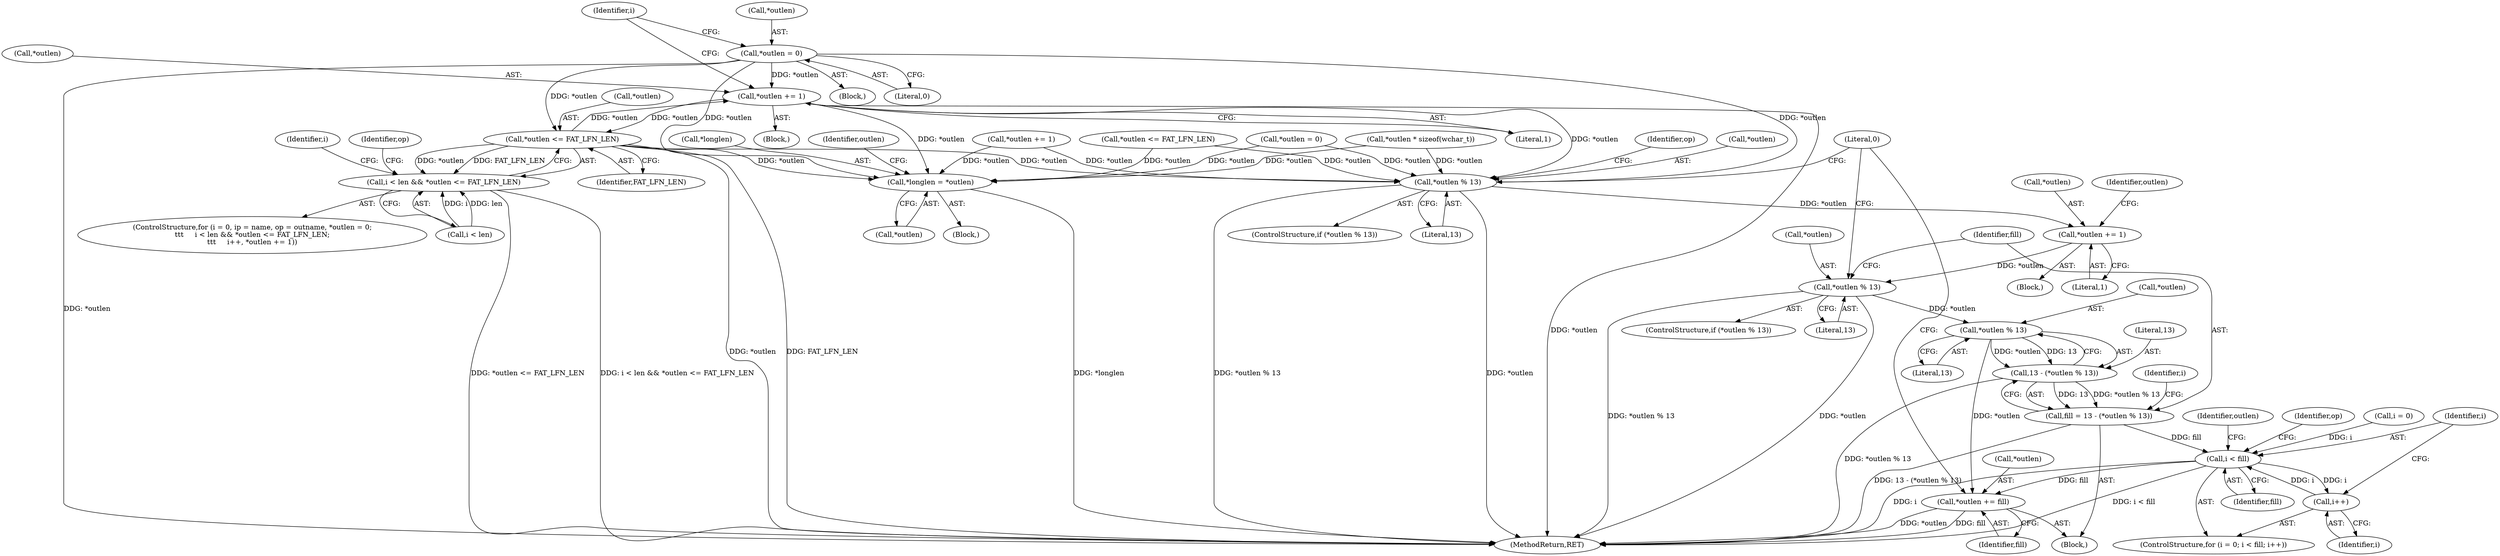digraph "0_linux_0720a06a7518c9d0c0125bd5d1f3b6264c55c3dd_0@pointer" {
"1000370" [label="(Call,*outlen += 1)"];
"1000355" [label="(Call,*outlen = 0)"];
"1000363" [label="(Call,*outlen <= FAT_LFN_LEN)"];
"1000370" [label="(Call,*outlen += 1)"];
"1000359" [label="(Call,i < len && *outlen <= FAT_LFN_LEN)"];
"1000394" [label="(Call,*longlen = *outlen)"];
"1000400" [label="(Call,*outlen % 13)"];
"1000415" [label="(Call,*outlen += 1)"];
"1000420" [label="(Call,*outlen % 13)"];
"1000429" [label="(Call,*outlen % 13)"];
"1000427" [label="(Call,13 - (*outlen % 13))"];
"1000425" [label="(Call,fill = 13 - (*outlen % 13))"];
"1000437" [label="(Call,i < fill)"];
"1000440" [label="(Call,i++)"];
"1000453" [label="(Call,*outlen += fill)"];
"1000361" [label="(Identifier,i)"];
"1000400" [label="(Call,*outlen % 13)"];
"1000438" [label="(Identifier,i)"];
"1000440" [label="(Call,i++)"];
"1000378" [label="(Identifier,op)"];
"1000156" [label="(Call,*outlen * sizeof(wchar_t))"];
"1000359" [label="(Call,i < len && *outlen <= FAT_LFN_LEN)"];
"1000455" [label="(Identifier,outlen)"];
"1000366" [label="(Identifier,FAT_LFN_LEN)"];
"1000454" [label="(Call,*outlen)"];
"1000420" [label="(Call,*outlen % 13)"];
"1000389" [label="(Identifier,i)"];
"1000367" [label="(Block,)"];
"1000416" [label="(Call,*outlen)"];
"1000435" [label="(Identifier,i)"];
"1000342" [label="(ControlStructure,for (i = 0, ip = name, op = outname, *outlen = 0;\n\t\t\t     i < len && *outlen <= FAT_LFN_LEN;\n\t\t\t     i++, *outlen += 1))"];
"1000458" [label="(Literal,0)"];
"1000399" [label="(ControlStructure,if (*outlen % 13))"];
"1000424" [label="(Block,)"];
"1000433" [label="(ControlStructure,for (i = 0; i < fill; i++))"];
"1000429" [label="(Call,*outlen % 13)"];
"1000439" [label="(Identifier,fill)"];
"1000191" [label="(Call,*outlen += 1)"];
"1000453" [label="(Call,*outlen += fill)"];
"1000187" [label="(Call,*outlen <= FAT_LFN_LEN)"];
"1000441" [label="(Identifier,i)"];
"1000408" [label="(Identifier,op)"];
"1000418" [label="(Literal,1)"];
"1000395" [label="(Call,*longlen)"];
"1000415" [label="(Call,*outlen += 1)"];
"1000419" [label="(ControlStructure,if (*outlen % 13))"];
"1000397" [label="(Call,*outlen)"];
"1000364" [label="(Call,*outlen)"];
"1000402" [label="(Identifier,outlen)"];
"1000428" [label="(Literal,13)"];
"1000363" [label="(Call,*outlen <= FAT_LFN_LEN)"];
"1000370" [label="(Call,*outlen += 1)"];
"1000351" [label="(Block,)"];
"1000356" [label="(Call,*outlen)"];
"1000358" [label="(Literal,0)"];
"1000432" [label="(Literal,13)"];
"1000425" [label="(Call,fill = 13 - (*outlen % 13))"];
"1000446" [label="(Identifier,op)"];
"1000373" [label="(Literal,1)"];
"1000371" [label="(Call,*outlen)"];
"1000437" [label="(Call,i < fill)"];
"1000423" [label="(Literal,13)"];
"1000456" [label="(Identifier,fill)"];
"1000109" [label="(Block,)"];
"1000430" [label="(Call,*outlen)"];
"1000421" [label="(Call,*outlen)"];
"1000434" [label="(Call,i = 0)"];
"1000360" [label="(Call,i < len)"];
"1000401" [label="(Call,*outlen)"];
"1000355" [label="(Call,*outlen = 0)"];
"1000422" [label="(Identifier,outlen)"];
"1000426" [label="(Identifier,fill)"];
"1000394" [label="(Call,*longlen = *outlen)"];
"1000179" [label="(Call,*outlen = 0)"];
"1000404" [label="(Block,)"];
"1000427" [label="(Call,13 - (*outlen % 13))"];
"1000459" [label="(MethodReturn,RET)"];
"1000403" [label="(Literal,13)"];
"1000370" -> "1000367"  [label="AST: "];
"1000370" -> "1000373"  [label="CFG: "];
"1000371" -> "1000370"  [label="AST: "];
"1000373" -> "1000370"  [label="AST: "];
"1000361" -> "1000370"  [label="CFG: "];
"1000370" -> "1000459"  [label="DDG: *outlen"];
"1000370" -> "1000363"  [label="DDG: *outlen"];
"1000355" -> "1000370"  [label="DDG: *outlen"];
"1000363" -> "1000370"  [label="DDG: *outlen"];
"1000370" -> "1000394"  [label="DDG: *outlen"];
"1000370" -> "1000400"  [label="DDG: *outlen"];
"1000355" -> "1000351"  [label="AST: "];
"1000355" -> "1000358"  [label="CFG: "];
"1000356" -> "1000355"  [label="AST: "];
"1000358" -> "1000355"  [label="AST: "];
"1000361" -> "1000355"  [label="CFG: "];
"1000355" -> "1000459"  [label="DDG: *outlen"];
"1000355" -> "1000363"  [label="DDG: *outlen"];
"1000355" -> "1000394"  [label="DDG: *outlen"];
"1000355" -> "1000400"  [label="DDG: *outlen"];
"1000363" -> "1000359"  [label="AST: "];
"1000363" -> "1000366"  [label="CFG: "];
"1000364" -> "1000363"  [label="AST: "];
"1000366" -> "1000363"  [label="AST: "];
"1000359" -> "1000363"  [label="CFG: "];
"1000363" -> "1000459"  [label="DDG: *outlen"];
"1000363" -> "1000459"  [label="DDG: FAT_LFN_LEN"];
"1000363" -> "1000359"  [label="DDG: *outlen"];
"1000363" -> "1000359"  [label="DDG: FAT_LFN_LEN"];
"1000363" -> "1000394"  [label="DDG: *outlen"];
"1000363" -> "1000400"  [label="DDG: *outlen"];
"1000359" -> "1000342"  [label="AST: "];
"1000359" -> "1000360"  [label="CFG: "];
"1000360" -> "1000359"  [label="AST: "];
"1000378" -> "1000359"  [label="CFG: "];
"1000389" -> "1000359"  [label="CFG: "];
"1000359" -> "1000459"  [label="DDG: *outlen <= FAT_LFN_LEN"];
"1000359" -> "1000459"  [label="DDG: i < len && *outlen <= FAT_LFN_LEN"];
"1000360" -> "1000359"  [label="DDG: i"];
"1000360" -> "1000359"  [label="DDG: len"];
"1000394" -> "1000109"  [label="AST: "];
"1000394" -> "1000397"  [label="CFG: "];
"1000395" -> "1000394"  [label="AST: "];
"1000397" -> "1000394"  [label="AST: "];
"1000402" -> "1000394"  [label="CFG: "];
"1000394" -> "1000459"  [label="DDG: *longlen"];
"1000187" -> "1000394"  [label="DDG: *outlen"];
"1000179" -> "1000394"  [label="DDG: *outlen"];
"1000191" -> "1000394"  [label="DDG: *outlen"];
"1000156" -> "1000394"  [label="DDG: *outlen"];
"1000400" -> "1000399"  [label="AST: "];
"1000400" -> "1000403"  [label="CFG: "];
"1000401" -> "1000400"  [label="AST: "];
"1000403" -> "1000400"  [label="AST: "];
"1000408" -> "1000400"  [label="CFG: "];
"1000458" -> "1000400"  [label="CFG: "];
"1000400" -> "1000459"  [label="DDG: *outlen"];
"1000400" -> "1000459"  [label="DDG: *outlen % 13"];
"1000187" -> "1000400"  [label="DDG: *outlen"];
"1000179" -> "1000400"  [label="DDG: *outlen"];
"1000191" -> "1000400"  [label="DDG: *outlen"];
"1000156" -> "1000400"  [label="DDG: *outlen"];
"1000400" -> "1000415"  [label="DDG: *outlen"];
"1000415" -> "1000404"  [label="AST: "];
"1000415" -> "1000418"  [label="CFG: "];
"1000416" -> "1000415"  [label="AST: "];
"1000418" -> "1000415"  [label="AST: "];
"1000422" -> "1000415"  [label="CFG: "];
"1000415" -> "1000420"  [label="DDG: *outlen"];
"1000420" -> "1000419"  [label="AST: "];
"1000420" -> "1000423"  [label="CFG: "];
"1000421" -> "1000420"  [label="AST: "];
"1000423" -> "1000420"  [label="AST: "];
"1000426" -> "1000420"  [label="CFG: "];
"1000458" -> "1000420"  [label="CFG: "];
"1000420" -> "1000459"  [label="DDG: *outlen % 13"];
"1000420" -> "1000459"  [label="DDG: *outlen"];
"1000420" -> "1000429"  [label="DDG: *outlen"];
"1000429" -> "1000427"  [label="AST: "];
"1000429" -> "1000432"  [label="CFG: "];
"1000430" -> "1000429"  [label="AST: "];
"1000432" -> "1000429"  [label="AST: "];
"1000427" -> "1000429"  [label="CFG: "];
"1000429" -> "1000427"  [label="DDG: *outlen"];
"1000429" -> "1000427"  [label="DDG: 13"];
"1000429" -> "1000453"  [label="DDG: *outlen"];
"1000427" -> "1000425"  [label="AST: "];
"1000428" -> "1000427"  [label="AST: "];
"1000425" -> "1000427"  [label="CFG: "];
"1000427" -> "1000459"  [label="DDG: *outlen % 13"];
"1000427" -> "1000425"  [label="DDG: 13"];
"1000427" -> "1000425"  [label="DDG: *outlen % 13"];
"1000425" -> "1000424"  [label="AST: "];
"1000426" -> "1000425"  [label="AST: "];
"1000435" -> "1000425"  [label="CFG: "];
"1000425" -> "1000459"  [label="DDG: 13 - (*outlen % 13)"];
"1000425" -> "1000437"  [label="DDG: fill"];
"1000437" -> "1000433"  [label="AST: "];
"1000437" -> "1000439"  [label="CFG: "];
"1000438" -> "1000437"  [label="AST: "];
"1000439" -> "1000437"  [label="AST: "];
"1000446" -> "1000437"  [label="CFG: "];
"1000455" -> "1000437"  [label="CFG: "];
"1000437" -> "1000459"  [label="DDG: i < fill"];
"1000437" -> "1000459"  [label="DDG: i"];
"1000434" -> "1000437"  [label="DDG: i"];
"1000440" -> "1000437"  [label="DDG: i"];
"1000437" -> "1000440"  [label="DDG: i"];
"1000437" -> "1000453"  [label="DDG: fill"];
"1000440" -> "1000433"  [label="AST: "];
"1000440" -> "1000441"  [label="CFG: "];
"1000441" -> "1000440"  [label="AST: "];
"1000438" -> "1000440"  [label="CFG: "];
"1000453" -> "1000424"  [label="AST: "];
"1000453" -> "1000456"  [label="CFG: "];
"1000454" -> "1000453"  [label="AST: "];
"1000456" -> "1000453"  [label="AST: "];
"1000458" -> "1000453"  [label="CFG: "];
"1000453" -> "1000459"  [label="DDG: *outlen"];
"1000453" -> "1000459"  [label="DDG: fill"];
}
